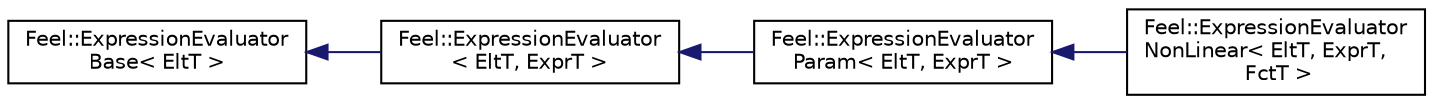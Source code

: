 digraph "Graphical Class Hierarchy"
{
 // LATEX_PDF_SIZE
  edge [fontname="Helvetica",fontsize="10",labelfontname="Helvetica",labelfontsize="10"];
  node [fontname="Helvetica",fontsize="10",shape=record];
  rankdir="LR";
  Node0 [label="Feel::ExpressionEvaluator\lBase\< EltT \>",height=0.2,width=0.4,color="black", fillcolor="white", style="filled",URL="$classFeel_1_1ExpressionEvaluatorBase.html",tooltip=" "];
  Node0 -> Node1 [dir="back",color="midnightblue",fontsize="10",style="solid",fontname="Helvetica"];
  Node1 [label="Feel::ExpressionEvaluator\l\< EltT, ExprT \>",height=0.2,width=0.4,color="black", fillcolor="white", style="filled",URL="$classFeel_1_1ExpressionEvaluator.html",tooltip=" "];
  Node1 -> Node2 [dir="back",color="midnightblue",fontsize="10",style="solid",fontname="Helvetica"];
  Node2 [label="Feel::ExpressionEvaluator\lParam\< EltT, ExprT \>",height=0.2,width=0.4,color="black", fillcolor="white", style="filled",URL="$classFeel_1_1ExpressionEvaluatorParam.html",tooltip=" "];
  Node2 -> Node3 [dir="back",color="midnightblue",fontsize="10",style="solid",fontname="Helvetica"];
  Node3 [label="Feel::ExpressionEvaluator\lNonLinear\< EltT, ExprT,\l FctT \>",height=0.2,width=0.4,color="black", fillcolor="white", style="filled",URL="$classFeel_1_1ExpressionEvaluatorNonLinear.html",tooltip=" "];
}
